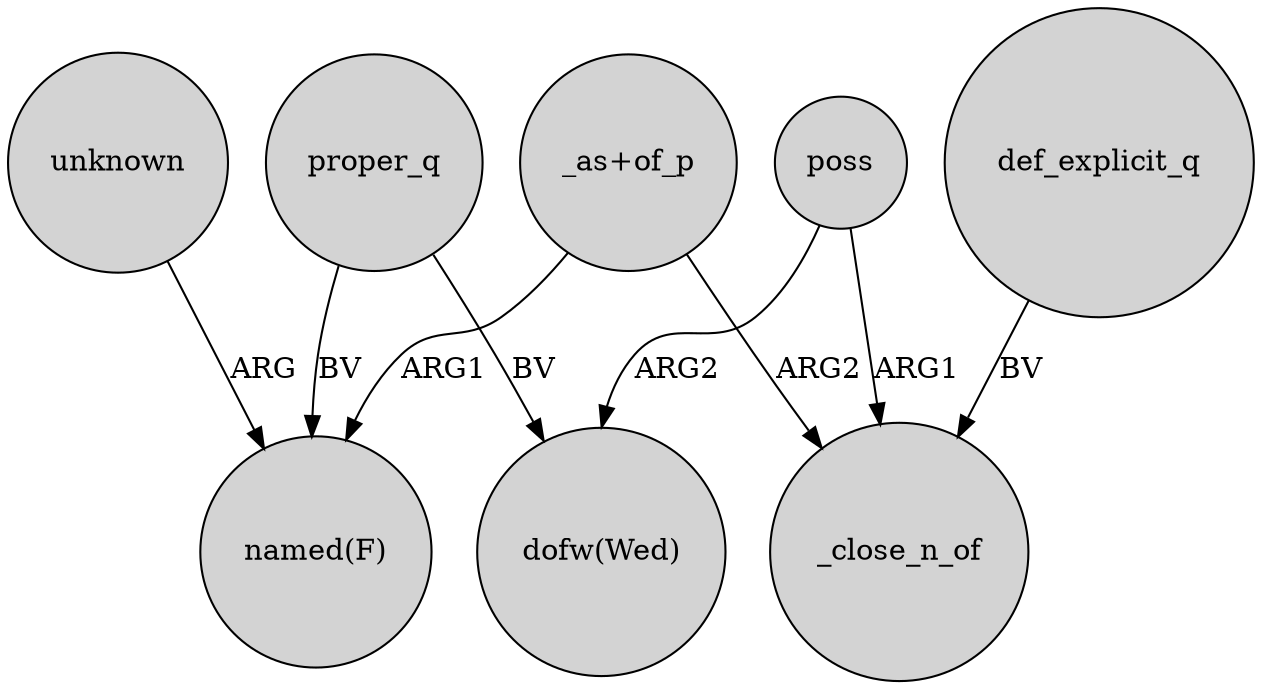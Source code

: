 digraph {
	node [shape=circle style=filled]
	"_as+of_p" -> "named(F)" [label=ARG1]
	proper_q -> "dofw(Wed)" [label=BV]
	"_as+of_p" -> _close_n_of [label=ARG2]
	poss -> _close_n_of [label=ARG1]
	poss -> "dofw(Wed)" [label=ARG2]
	unknown -> "named(F)" [label=ARG]
	proper_q -> "named(F)" [label=BV]
	def_explicit_q -> _close_n_of [label=BV]
}
